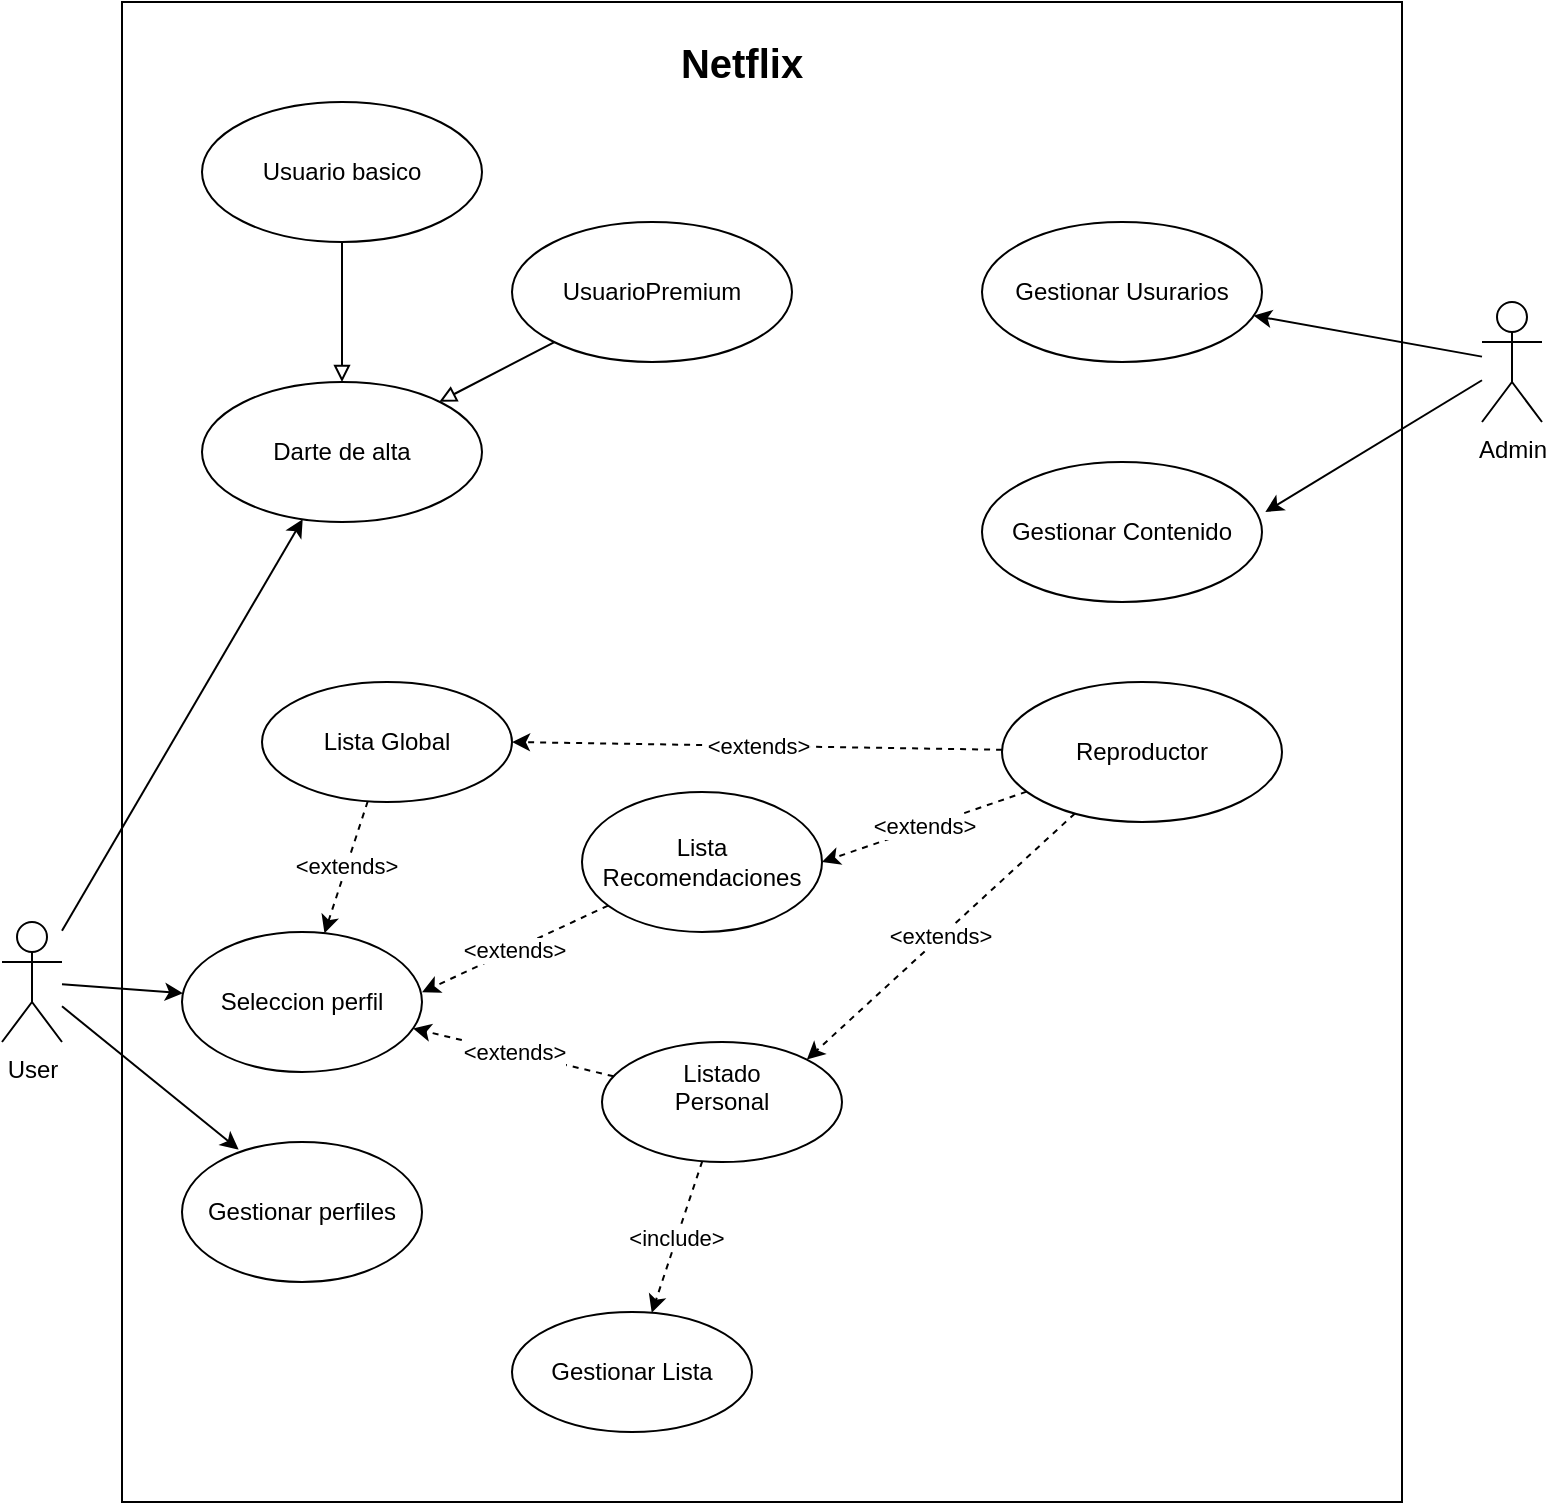 <mxfile version="12.9.14" type="github">
  <diagram id="7BteKQJvjZbQfXcQPdTy" name="Page-1">
    <mxGraphModel dx="868" dy="450" grid="1" gridSize="10" guides="1" tooltips="1" connect="1" arrows="1" fold="1" page="1" pageScale="1" pageWidth="827" pageHeight="1169" math="0" shadow="0">
      <root>
        <mxCell id="0" />
        <mxCell id="1" parent="0" />
        <mxCell id="U4MYURUm31BHsy_62Isp-38" value="" style="rounded=0;whiteSpace=wrap;html=1;" parent="1" vertex="1">
          <mxGeometry x="80" y="110" width="640" height="750" as="geometry" />
        </mxCell>
        <mxCell id="U4MYURUm31BHsy_62Isp-16" style="edgeStyle=none;rounded=0;orthogonalLoop=1;jettySize=auto;html=1;" parent="1" source="U4MYURUm31BHsy_62Isp-1" target="U4MYURUm31BHsy_62Isp-15" edge="1">
          <mxGeometry relative="1" as="geometry" />
        </mxCell>
        <mxCell id="U4MYURUm31BHsy_62Isp-17" style="edgeStyle=none;rounded=0;orthogonalLoop=1;jettySize=auto;html=1;entryX=0.236;entryY=0.054;entryDx=0;entryDy=0;entryPerimeter=0;" parent="1" source="U4MYURUm31BHsy_62Isp-1" target="U4MYURUm31BHsy_62Isp-14" edge="1">
          <mxGeometry relative="1" as="geometry" />
        </mxCell>
        <mxCell id="U4MYURUm31BHsy_62Isp-30" style="edgeStyle=none;rounded=0;orthogonalLoop=1;jettySize=auto;html=1;" parent="1" source="U4MYURUm31BHsy_62Isp-1" target="U4MYURUm31BHsy_62Isp-29" edge="1">
          <mxGeometry relative="1" as="geometry" />
        </mxCell>
        <mxCell id="U4MYURUm31BHsy_62Isp-1" value="&lt;div&gt;User&lt;/div&gt;" style="shape=umlActor;verticalLabelPosition=bottom;verticalAlign=top;html=1;" parent="1" vertex="1">
          <mxGeometry x="20" y="570" width="30" height="60" as="geometry" />
        </mxCell>
        <mxCell id="U4MYURUm31BHsy_62Isp-2" value="&lt;div&gt;Gestionar Lista&lt;/div&gt;" style="ellipse;whiteSpace=wrap;html=1;" parent="1" vertex="1">
          <mxGeometry x="275" y="765" width="120" height="60" as="geometry" />
        </mxCell>
        <mxCell id="U4MYURUm31BHsy_62Isp-24" value="&amp;lt;extends&amp;gt;" style="edgeStyle=none;rounded=0;orthogonalLoop=1;jettySize=auto;html=1;dashed=1;" parent="1" source="U4MYURUm31BHsy_62Isp-4" target="U4MYURUm31BHsy_62Isp-15" edge="1">
          <mxGeometry relative="1" as="geometry" />
        </mxCell>
        <mxCell id="U4MYURUm31BHsy_62Isp-4" value="&lt;div&gt;Lista Global&lt;/div&gt;" style="ellipse;whiteSpace=wrap;html=1;" parent="1" vertex="1">
          <mxGeometry x="150" y="450" width="125" height="60" as="geometry" />
        </mxCell>
        <mxCell id="U4MYURUm31BHsy_62Isp-10" value="&amp;lt;include&amp;gt;" style="edgeStyle=none;rounded=0;orthogonalLoop=1;jettySize=auto;html=1;dashed=1;" parent="1" source="U4MYURUm31BHsy_62Isp-5" target="U4MYURUm31BHsy_62Isp-2" edge="1">
          <mxGeometry relative="1" as="geometry" />
        </mxCell>
        <mxCell id="U4MYURUm31BHsy_62Isp-23" value="&amp;lt;extends&amp;gt;" style="edgeStyle=none;rounded=0;orthogonalLoop=1;jettySize=auto;html=1;dashed=1;" parent="1" source="U4MYURUm31BHsy_62Isp-5" target="U4MYURUm31BHsy_62Isp-15" edge="1">
          <mxGeometry relative="1" as="geometry" />
        </mxCell>
        <mxCell id="U4MYURUm31BHsy_62Isp-5" value="&lt;div&gt;Listado&lt;/div&gt;&lt;div&gt; Personal&lt;/div&gt;&lt;div&gt;&lt;br&gt;&lt;/div&gt;" style="ellipse;whiteSpace=wrap;html=1;" parent="1" vertex="1">
          <mxGeometry x="320" y="630" width="120" height="60" as="geometry" />
        </mxCell>
        <mxCell id="U4MYURUm31BHsy_62Isp-22" value="&amp;lt;extends&amp;gt;" style="edgeStyle=none;rounded=0;orthogonalLoop=1;jettySize=auto;html=1;entryX=1;entryY=0.43;entryDx=0;entryDy=0;entryPerimeter=0;dashed=1;" parent="1" source="U4MYURUm31BHsy_62Isp-11" target="U4MYURUm31BHsy_62Isp-15" edge="1">
          <mxGeometry relative="1" as="geometry" />
        </mxCell>
        <mxCell id="U4MYURUm31BHsy_62Isp-11" value="&lt;div&gt;Lista Recomendaciones&lt;/div&gt;" style="ellipse;whiteSpace=wrap;html=1;" parent="1" vertex="1">
          <mxGeometry x="310" y="505" width="120" height="70" as="geometry" />
        </mxCell>
        <mxCell id="U4MYURUm31BHsy_62Isp-18" value="&amp;lt;extends&amp;gt;" style="edgeStyle=none;rounded=0;orthogonalLoop=1;jettySize=auto;html=1;entryX=1;entryY=0.5;entryDx=0;entryDy=0;dashed=1;" parent="1" source="U4MYURUm31BHsy_62Isp-13" target="U4MYURUm31BHsy_62Isp-4" edge="1">
          <mxGeometry relative="1" as="geometry" />
        </mxCell>
        <mxCell id="U4MYURUm31BHsy_62Isp-19" value="&amp;lt;extends&amp;gt;" style="edgeStyle=none;rounded=0;orthogonalLoop=1;jettySize=auto;html=1;entryX=1;entryY=0.5;entryDx=0;entryDy=0;dashed=1;" parent="1" source="U4MYURUm31BHsy_62Isp-13" target="U4MYURUm31BHsy_62Isp-11" edge="1">
          <mxGeometry relative="1" as="geometry" />
        </mxCell>
        <mxCell id="U4MYURUm31BHsy_62Isp-20" value="&amp;lt;extends&amp;gt;" style="edgeStyle=none;rounded=0;orthogonalLoop=1;jettySize=auto;html=1;entryX=1;entryY=0;entryDx=0;entryDy=0;dashed=1;" parent="1" source="U4MYURUm31BHsy_62Isp-13" target="U4MYURUm31BHsy_62Isp-5" edge="1">
          <mxGeometry relative="1" as="geometry" />
        </mxCell>
        <mxCell id="U4MYURUm31BHsy_62Isp-13" value="Reproductor" style="ellipse;whiteSpace=wrap;html=1;" parent="1" vertex="1">
          <mxGeometry x="520" y="450" width="140" height="70" as="geometry" />
        </mxCell>
        <mxCell id="U4MYURUm31BHsy_62Isp-14" value="Gestionar perfiles" style="ellipse;whiteSpace=wrap;html=1;" parent="1" vertex="1">
          <mxGeometry x="110" y="680" width="120" height="70" as="geometry" />
        </mxCell>
        <mxCell id="U4MYURUm31BHsy_62Isp-15" value="&lt;div&gt;Seleccion perfil&lt;/div&gt;" style="ellipse;whiteSpace=wrap;html=1;" parent="1" vertex="1">
          <mxGeometry x="110" y="575" width="120" height="70" as="geometry" />
        </mxCell>
        <mxCell id="U4MYURUm31BHsy_62Isp-32" style="edgeStyle=none;rounded=0;orthogonalLoop=1;jettySize=auto;html=1;entryX=1.012;entryY=0.357;entryDx=0;entryDy=0;entryPerimeter=0;" parent="1" source="U4MYURUm31BHsy_62Isp-25" target="U4MYURUm31BHsy_62Isp-28" edge="1">
          <mxGeometry relative="1" as="geometry" />
        </mxCell>
        <mxCell id="U4MYURUm31BHsy_62Isp-33" style="edgeStyle=none;rounded=0;orthogonalLoop=1;jettySize=auto;html=1;" parent="1" source="U4MYURUm31BHsy_62Isp-25" target="U4MYURUm31BHsy_62Isp-31" edge="1">
          <mxGeometry relative="1" as="geometry" />
        </mxCell>
        <mxCell id="U4MYURUm31BHsy_62Isp-25" value="Admin" style="shape=umlActor;verticalLabelPosition=bottom;verticalAlign=top;html=1;" parent="1" vertex="1">
          <mxGeometry x="760" y="260" width="30" height="60" as="geometry" />
        </mxCell>
        <mxCell id="U4MYURUm31BHsy_62Isp-28" value="&lt;div&gt;Gestionar Contenido&lt;/div&gt;" style="ellipse;whiteSpace=wrap;html=1;" parent="1" vertex="1">
          <mxGeometry x="510" y="340" width="140" height="70" as="geometry" />
        </mxCell>
        <mxCell id="U4MYURUm31BHsy_62Isp-29" value="Darte de alta" style="ellipse;whiteSpace=wrap;html=1;" parent="1" vertex="1">
          <mxGeometry x="120" y="300" width="140" height="70" as="geometry" />
        </mxCell>
        <mxCell id="U4MYURUm31BHsy_62Isp-31" value="Gestionar Usurarios" style="ellipse;whiteSpace=wrap;html=1;" parent="1" vertex="1">
          <mxGeometry x="510" y="220" width="140" height="70" as="geometry" />
        </mxCell>
        <mxCell id="U4MYURUm31BHsy_62Isp-41" style="edgeStyle=none;rounded=0;orthogonalLoop=1;jettySize=auto;html=1;endArrow=block;endFill=0;" parent="1" source="U4MYURUm31BHsy_62Isp-39" target="U4MYURUm31BHsy_62Isp-29" edge="1">
          <mxGeometry relative="1" as="geometry" />
        </mxCell>
        <mxCell id="U4MYURUm31BHsy_62Isp-39" value="Usuario basico" style="ellipse;whiteSpace=wrap;html=1;" parent="1" vertex="1">
          <mxGeometry x="120" y="160" width="140" height="70" as="geometry" />
        </mxCell>
        <mxCell id="U4MYURUm31BHsy_62Isp-42" style="edgeStyle=none;rounded=0;orthogonalLoop=1;jettySize=auto;html=1;endArrow=block;endFill=0;" parent="1" source="U4MYURUm31BHsy_62Isp-40" target="U4MYURUm31BHsy_62Isp-29" edge="1">
          <mxGeometry relative="1" as="geometry" />
        </mxCell>
        <mxCell id="U4MYURUm31BHsy_62Isp-40" value="&lt;div&gt;UsuarioPremium&lt;/div&gt;" style="ellipse;whiteSpace=wrap;html=1;" parent="1" vertex="1">
          <mxGeometry x="275" y="220" width="140" height="70" as="geometry" />
        </mxCell>
        <mxCell id="U4MYURUm31BHsy_62Isp-44" value="&lt;b&gt;&lt;font style=&quot;font-size: 20px&quot;&gt;Netflix&lt;/font&gt;&lt;/b&gt;" style="text;html=1;strokeColor=none;fillColor=none;align=center;verticalAlign=middle;whiteSpace=wrap;rounded=0;" parent="1" vertex="1">
          <mxGeometry x="340" y="120" width="100" height="40" as="geometry" />
        </mxCell>
      </root>
    </mxGraphModel>
  </diagram>
</mxfile>
